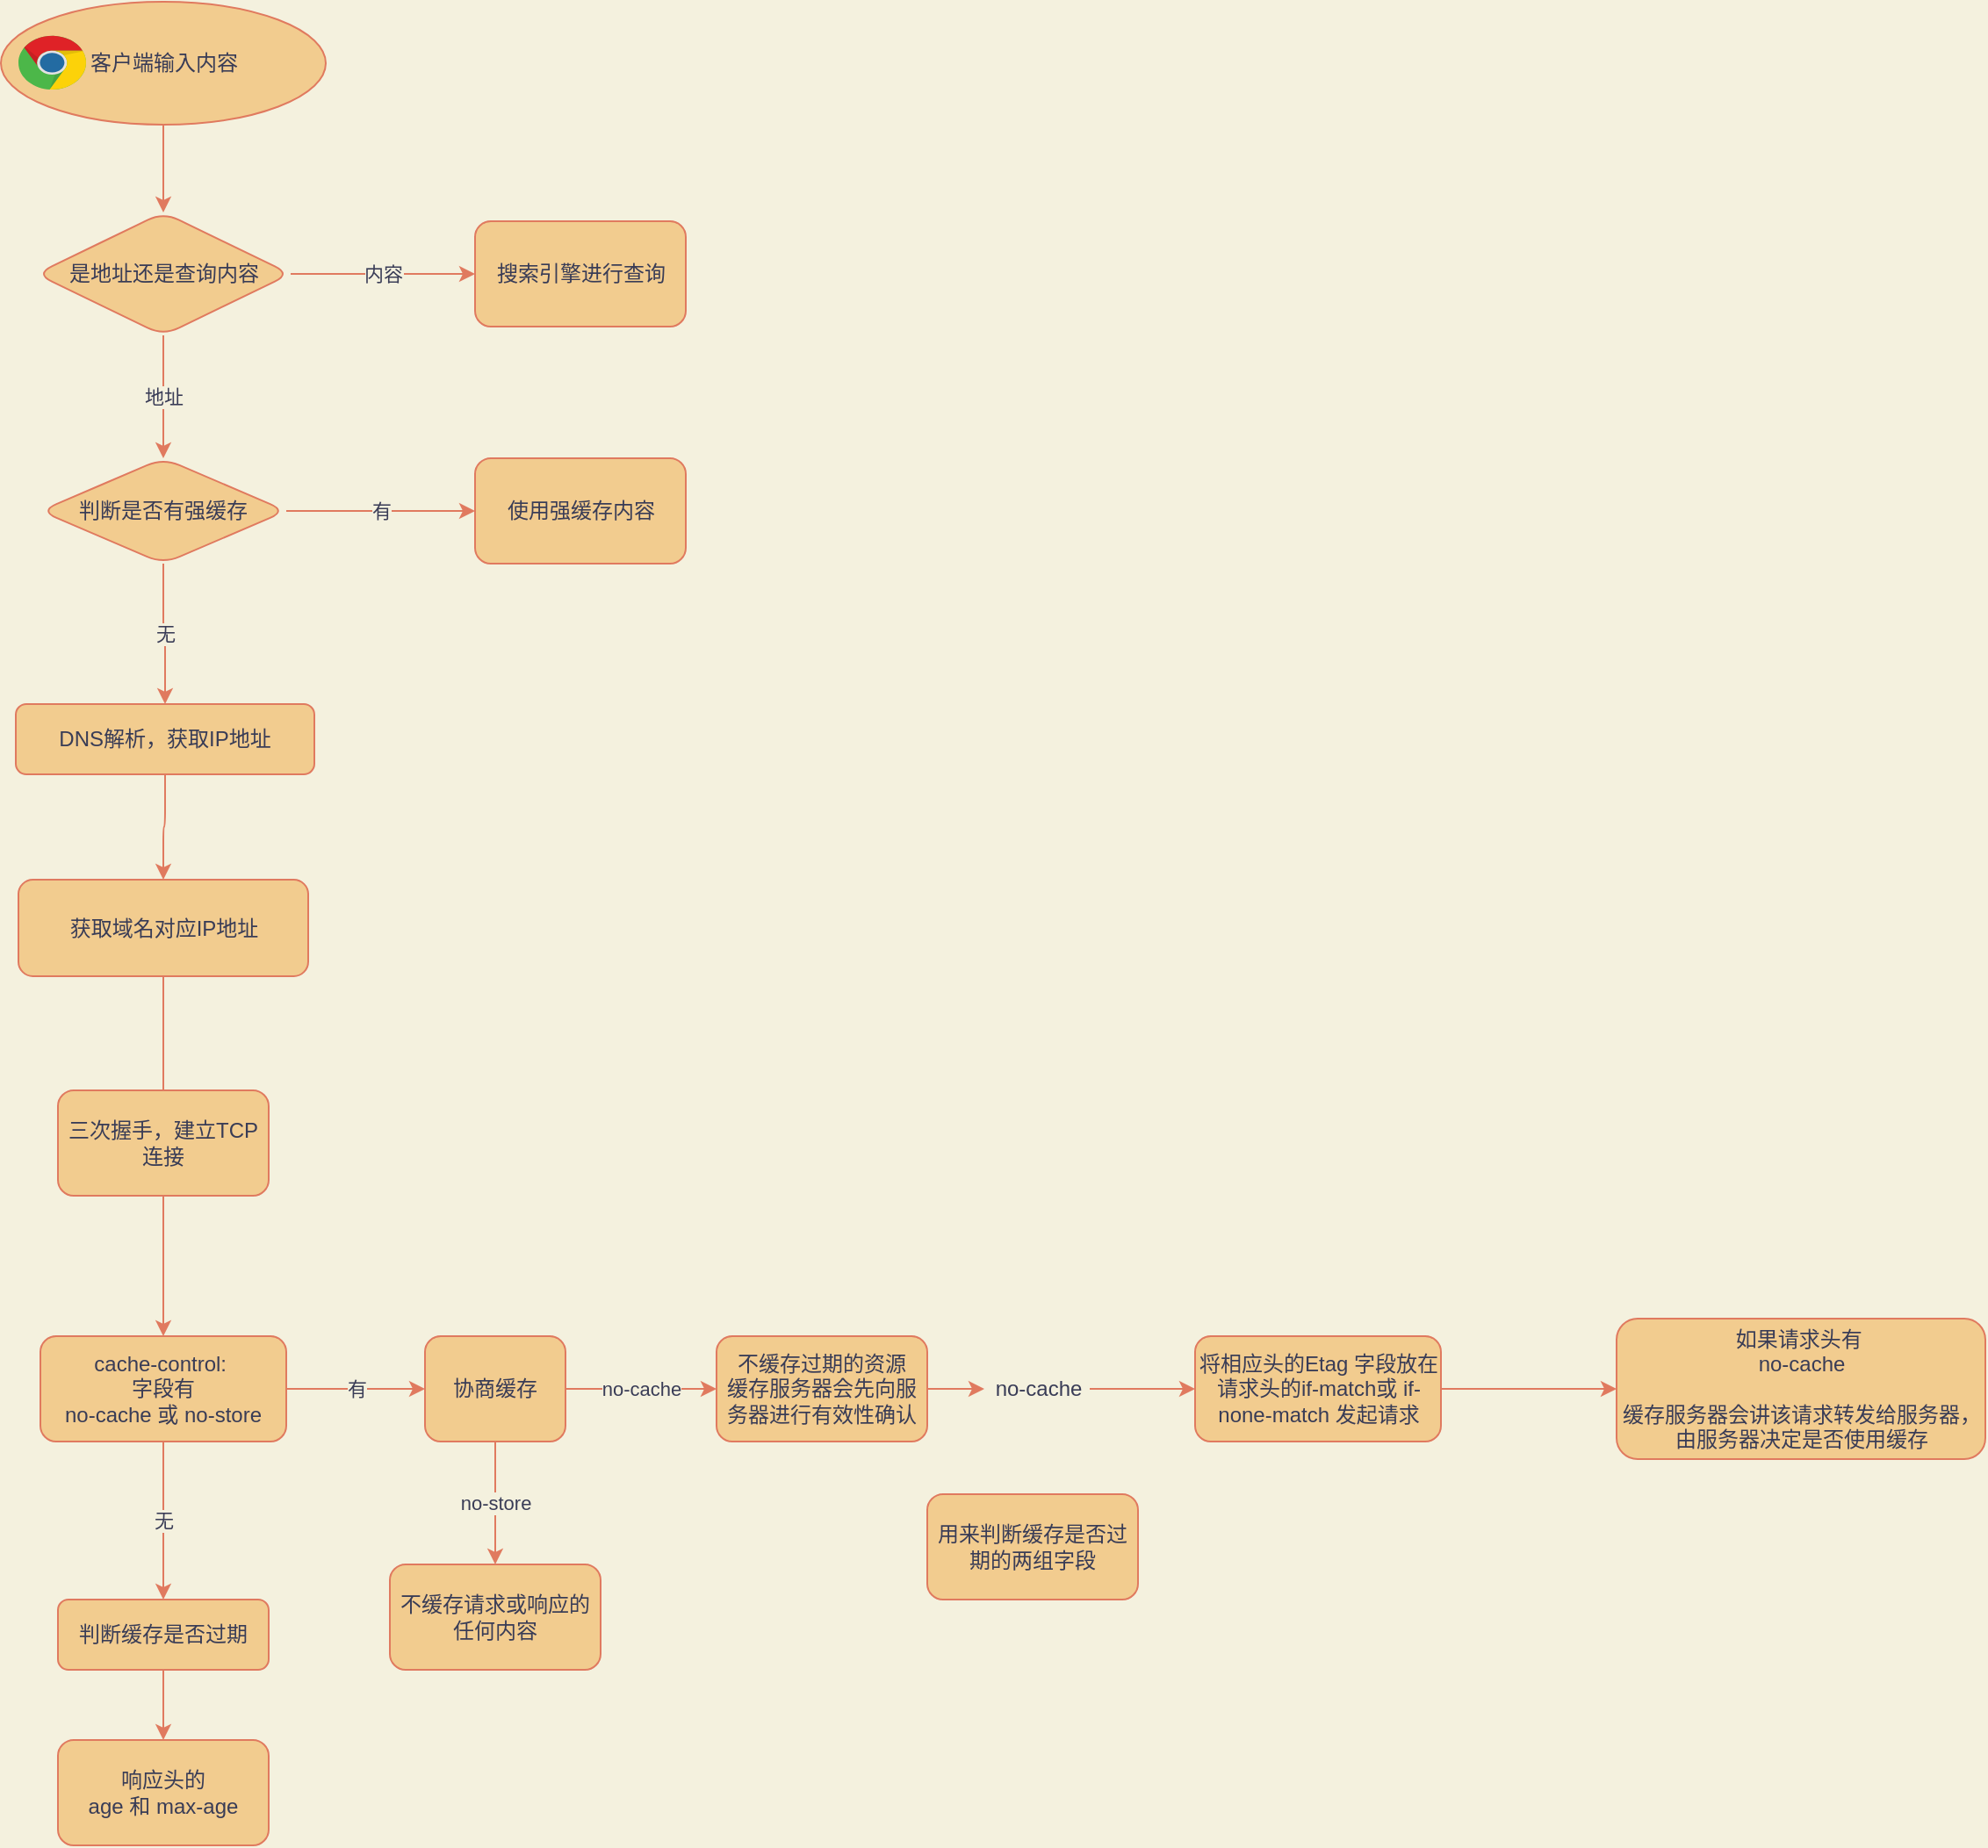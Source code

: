 <mxfile>
    <diagram id="C5RBs43oDa-KdzZeNtuy" name="Page-1">
        <mxGraphModel dx="0" dy="627" grid="1" gridSize="10" guides="1" tooltips="1" connect="1" arrows="1" fold="1" page="1" pageScale="1" pageWidth="827" pageHeight="1169" background="#F4F1DE" math="0" shadow="0">
            <root>
                <mxCell id="WIyWlLk6GJQsqaUBKTNV-0"/>
                <mxCell id="WIyWlLk6GJQsqaUBKTNV-1" parent="WIyWlLk6GJQsqaUBKTNV-0"/>
                <mxCell id="241" style="edgeStyle=orthogonalEdgeStyle;orthogonalLoop=1;jettySize=auto;html=1;strokeColor=#E07A5F;fontColor=#393C56;labelBackgroundColor=#F4F1DE;" parent="WIyWlLk6GJQsqaUBKTNV-1" source="142" edge="1">
                    <mxGeometry relative="1" as="geometry">
                        <mxPoint x="185" y="660" as="targetPoint"/>
                    </mxGeometry>
                </mxCell>
                <mxCell id="142" value="获取域名对应IP地址" style="whiteSpace=wrap;html=1;fillColor=#F2CC8F;strokeColor=#E07A5F;fontColor=#393C56;rounded=1;" parent="WIyWlLk6GJQsqaUBKTNV-1" vertex="1">
                    <mxGeometry x="102.5" y="510" width="165" height="55" as="geometry"/>
                </mxCell>
                <mxCell id="145" value="cache-control:&amp;nbsp;&lt;br&gt;字段有&lt;br&gt;no-cache 或 no-store" style="whiteSpace=wrap;html=1;fillColor=#F2CC8F;strokeColor=#E07A5F;fontColor=#393C56;rounded=1;" parent="WIyWlLk6GJQsqaUBKTNV-1" vertex="1">
                    <mxGeometry x="115" y="770" width="140" height="60" as="geometry"/>
                </mxCell>
                <mxCell id="210" value="no-cache" style="edgeStyle=orthogonalEdgeStyle;orthogonalLoop=1;jettySize=auto;html=1;strokeColor=#E07A5F;fontColor=#393C56;labelBackgroundColor=#F4F1DE;" parent="WIyWlLk6GJQsqaUBKTNV-1" source="148" target="157" edge="1">
                    <mxGeometry relative="1" as="geometry"/>
                </mxCell>
                <mxCell id="275" value="no-store" style="edgeStyle=orthogonalEdgeStyle;orthogonalLoop=1;jettySize=auto;html=1;strokeColor=#E07A5F;fontColor=#393C56;labelBackgroundColor=#F4F1DE;" parent="WIyWlLk6GJQsqaUBKTNV-1" source="148" target="274" edge="1">
                    <mxGeometry relative="1" as="geometry"/>
                </mxCell>
                <mxCell id="148" value="协商缓存" style="whiteSpace=wrap;html=1;fillColor=#F2CC8F;strokeColor=#E07A5F;fontColor=#393C56;rounded=1;" parent="WIyWlLk6GJQsqaUBKTNV-1" vertex="1">
                    <mxGeometry x="334" y="770" width="80" height="60" as="geometry"/>
                </mxCell>
                <mxCell id="149" style="edgeStyle=orthogonalEdgeStyle;orthogonalLoop=1;jettySize=auto;html=1;exitX=0.5;exitY=1;exitDx=0;exitDy=0;strokeColor=#E07A5F;fontColor=#393C56;labelBackgroundColor=#F4F1DE;" parent="WIyWlLk6GJQsqaUBKTNV-1" source="150" target="152" edge="1">
                    <mxGeometry relative="1" as="geometry">
                        <mxPoint x="192.5" y="920" as="targetPoint"/>
                    </mxGeometry>
                </mxCell>
                <mxCell id="150" value="判断缓存是否过期" style="whiteSpace=wrap;html=1;fillColor=#F2CC8F;strokeColor=#E07A5F;fontColor=#393C56;rounded=1;" parent="WIyWlLk6GJQsqaUBKTNV-1" vertex="1">
                    <mxGeometry x="125" y="920" width="120" height="40" as="geometry"/>
                </mxCell>
                <mxCell id="152" value="响应头的&lt;br&gt;age 和 max-age" style="whiteSpace=wrap;html=1;fillColor=#F2CC8F;strokeColor=#E07A5F;fontColor=#393C56;rounded=1;" parent="WIyWlLk6GJQsqaUBKTNV-1" vertex="1">
                    <mxGeometry x="125" y="1000" width="120" height="60" as="geometry"/>
                </mxCell>
                <mxCell id="214" value="" style="edgeStyle=orthogonalEdgeStyle;orthogonalLoop=1;jettySize=auto;html=1;strokeColor=#E07A5F;fontColor=#393C56;labelBackgroundColor=#F4F1DE;" parent="WIyWlLk6GJQsqaUBKTNV-1" source="155" target="213" edge="1">
                    <mxGeometry relative="1" as="geometry"/>
                </mxCell>
                <mxCell id="155" value="将相应头的Etag 字段放在请求头的if-match或 if-none-match 发起请求" style="whiteSpace=wrap;html=1;fillColor=#F2CC8F;strokeColor=#E07A5F;fontColor=#393C56;rounded=1;" parent="WIyWlLk6GJQsqaUBKTNV-1" vertex="1">
                    <mxGeometry x="772.5" y="770" width="140" height="60" as="geometry"/>
                </mxCell>
                <mxCell id="211" value="" style="edgeStyle=orthogonalEdgeStyle;orthogonalLoop=1;jettySize=auto;html=1;strokeColor=#E07A5F;fontColor=#393C56;labelBackgroundColor=#F4F1DE;" parent="WIyWlLk6GJQsqaUBKTNV-1" source="157" target="158" edge="1">
                    <mxGeometry relative="1" as="geometry"/>
                </mxCell>
                <mxCell id="157" value="不缓存过期的资源&lt;br&gt;缓存服务器会先向服务器进行有效性确认" style="whiteSpace=wrap;html=1;fillColor=#F2CC8F;strokeColor=#E07A5F;fontColor=#393C56;rounded=1;" parent="WIyWlLk6GJQsqaUBKTNV-1" vertex="1">
                    <mxGeometry x="500" y="770" width="120" height="60" as="geometry"/>
                </mxCell>
                <mxCell id="212" value="" style="edgeStyle=orthogonalEdgeStyle;orthogonalLoop=1;jettySize=auto;html=1;strokeColor=#E07A5F;fontColor=#393C56;labelBackgroundColor=#F4F1DE;" parent="WIyWlLk6GJQsqaUBKTNV-1" source="158" target="155" edge="1">
                    <mxGeometry relative="1" as="geometry"/>
                </mxCell>
                <mxCell id="158" value="no-cache" style="text;html=1;align=center;verticalAlign=middle;resizable=0;points=[];autosize=1;strokeColor=none;fontColor=#393C56;rounded=1;" parent="WIyWlLk6GJQsqaUBKTNV-1" vertex="1">
                    <mxGeometry x="652.5" y="790" width="60" height="20" as="geometry"/>
                </mxCell>
                <mxCell id="254" value="内容" style="edgeStyle=orthogonalEdgeStyle;orthogonalLoop=1;jettySize=auto;html=1;entryX=0;entryY=0.5;entryDx=0;entryDy=0;strokeColor=#E07A5F;fontColor=#393C56;labelBackgroundColor=#F4F1DE;" parent="WIyWlLk6GJQsqaUBKTNV-1" source="163" target="261" edge="1">
                    <mxGeometry relative="1" as="geometry">
                        <mxPoint x="380" y="130" as="targetPoint"/>
                    </mxGeometry>
                </mxCell>
                <mxCell id="269" value="地址" style="edgeStyle=orthogonalEdgeStyle;orthogonalLoop=1;jettySize=auto;html=1;strokeColor=#E07A5F;fontColor=#393C56;labelBackgroundColor=#F4F1DE;" parent="WIyWlLk6GJQsqaUBKTNV-1" source="163" target="257" edge="1">
                    <mxGeometry relative="1" as="geometry"/>
                </mxCell>
                <mxCell id="163" value="是地址还是查询内容" style="rhombus;whiteSpace=wrap;html=1;fillColor=#F2CC8F;strokeColor=#E07A5F;fontColor=#393C56;rounded=1;" parent="WIyWlLk6GJQsqaUBKTNV-1" vertex="1">
                    <mxGeometry x="112.5" y="130" width="145" height="70" as="geometry"/>
                </mxCell>
                <mxCell id="270" value="" style="edgeStyle=orthogonalEdgeStyle;orthogonalLoop=1;jettySize=auto;html=1;strokeColor=#E07A5F;fontColor=#393C56;labelBackgroundColor=#F4F1DE;" parent="WIyWlLk6GJQsqaUBKTNV-1" source="167" target="163" edge="1">
                    <mxGeometry relative="1" as="geometry"/>
                </mxCell>
                <mxCell id="167" value="客户端输入内容" style="ellipse;whiteSpace=wrap;html=1;fillColor=#F2CC8F;strokeColor=#E07A5F;fontColor=#393C56;rounded=1;" parent="WIyWlLk6GJQsqaUBKTNV-1" vertex="1">
                    <mxGeometry x="92.5" y="10" width="185" height="70" as="geometry"/>
                </mxCell>
                <mxCell id="265" style="edgeStyle=orthogonalEdgeStyle;orthogonalLoop=1;jettySize=auto;html=1;entryX=0.5;entryY=0;entryDx=0;entryDy=0;strokeColor=#E07A5F;fontColor=#393C56;labelBackgroundColor=#F4F1DE;" parent="WIyWlLk6GJQsqaUBKTNV-1" source="203" target="142" edge="1">
                    <mxGeometry relative="1" as="geometry"/>
                </mxCell>
                <mxCell id="213" value="如果请求头有&amp;nbsp;&lt;br&gt;no-cache&lt;br&gt;&lt;br&gt;缓存服务器会讲该请求转发给服务器，由服务器决定是否使用缓存" style="whiteSpace=wrap;html=1;fillColor=#F2CC8F;strokeColor=#E07A5F;fontColor=#393C56;rounded=1;" parent="WIyWlLk6GJQsqaUBKTNV-1" vertex="1">
                    <mxGeometry x="1012.5" y="760" width="210" height="80" as="geometry"/>
                </mxCell>
                <mxCell id="223" value="" style="endArrow=classic;html=1;entryX=0;entryY=0.5;entryDx=0;entryDy=0;strokeColor=#E07A5F;fontColor=#393C56;labelBackgroundColor=#F4F1DE;" parent="WIyWlLk6GJQsqaUBKTNV-1" source="145" target="148" edge="1">
                    <mxGeometry relative="1" as="geometry">
                        <mxPoint x="202.5" y="790" as="sourcePoint"/>
                        <mxPoint x="362.5" y="790" as="targetPoint"/>
                    </mxGeometry>
                </mxCell>
                <mxCell id="224" value="有" style="edgeLabel;resizable=0;html=1;align=center;verticalAlign=middle;fontColor=#393C56;rounded=1;labelBackgroundColor=#F4F1DE;" parent="223" connectable="0" vertex="1">
                    <mxGeometry relative="1" as="geometry"/>
                </mxCell>
                <mxCell id="227" value="" style="endArrow=classic;html=1;exitX=0.5;exitY=1;exitDx=0;exitDy=0;entryX=0.5;entryY=0;entryDx=0;entryDy=0;strokeColor=#E07A5F;fontColor=#393C56;labelBackgroundColor=#F4F1DE;" parent="WIyWlLk6GJQsqaUBKTNV-1" source="145" target="150" edge="1">
                    <mxGeometry relative="1" as="geometry">
                        <mxPoint x="142.5" y="880" as="sourcePoint"/>
                        <mxPoint x="242.5" y="880" as="targetPoint"/>
                    </mxGeometry>
                </mxCell>
                <mxCell id="228" value="无" style="edgeLabel;resizable=0;html=1;align=center;verticalAlign=middle;fontColor=#393C56;rounded=1;labelBackgroundColor=#F4F1DE;" parent="227" connectable="0" vertex="1">
                    <mxGeometry relative="1" as="geometry"/>
                </mxCell>
                <mxCell id="258" value="有" style="edgeStyle=orthogonalEdgeStyle;orthogonalLoop=1;jettySize=auto;html=1;entryX=0;entryY=0.5;entryDx=0;entryDy=0;strokeColor=#E07A5F;fontColor=#393C56;labelBackgroundColor=#F4F1DE;" parent="WIyWlLk6GJQsqaUBKTNV-1" source="257" target="260" edge="1">
                    <mxGeometry relative="1" as="geometry">
                        <mxPoint x="340" y="330" as="targetPoint"/>
                    </mxGeometry>
                </mxCell>
                <mxCell id="259" value="无" style="edgeStyle=orthogonalEdgeStyle;orthogonalLoop=1;jettySize=auto;html=1;entryX=0.5;entryY=0;entryDx=0;entryDy=0;strokeColor=#E07A5F;fontColor=#393C56;labelBackgroundColor=#F4F1DE;" parent="WIyWlLk6GJQsqaUBKTNV-1" source="257" target="203" edge="1">
                    <mxGeometry relative="1" as="geometry">
                        <mxPoint x="183" y="410" as="targetPoint"/>
                    </mxGeometry>
                </mxCell>
                <mxCell id="257" value="&lt;span&gt;判断是否有强缓存&lt;/span&gt;" style="rhombus;whiteSpace=wrap;html=1;fillColor=#F2CC8F;strokeColor=#E07A5F;fontColor=#393C56;rounded=1;" parent="WIyWlLk6GJQsqaUBKTNV-1" vertex="1">
                    <mxGeometry x="115" y="270" width="140" height="60" as="geometry"/>
                </mxCell>
                <mxCell id="260" value="使用强缓存内容" style="whiteSpace=wrap;html=1;fillColor=#F2CC8F;strokeColor=#E07A5F;fontColor=#393C56;rounded=1;" parent="WIyWlLk6GJQsqaUBKTNV-1" vertex="1">
                    <mxGeometry x="362.5" y="270" width="120" height="60" as="geometry"/>
                </mxCell>
                <mxCell id="261" value="&lt;span&gt;搜索引擎进行查询&lt;/span&gt;" style="whiteSpace=wrap;html=1;fillColor=#F2CC8F;strokeColor=#E07A5F;fontColor=#393C56;rounded=1;" parent="WIyWlLk6GJQsqaUBKTNV-1" vertex="1">
                    <mxGeometry x="362.5" y="135" width="120" height="60" as="geometry"/>
                </mxCell>
                <mxCell id="267" style="edgeStyle=orthogonalEdgeStyle;orthogonalLoop=1;jettySize=auto;html=1;strokeColor=#E07A5F;fontColor=#393C56;labelBackgroundColor=#F4F1DE;" parent="WIyWlLk6GJQsqaUBKTNV-1" source="266" target="145" edge="1">
                    <mxGeometry relative="1" as="geometry"/>
                </mxCell>
                <mxCell id="266" value="三次握手，建立TCP连接" style="whiteSpace=wrap;html=1;fillColor=#F2CC8F;strokeColor=#E07A5F;fontColor=#393C56;rounded=1;" parent="WIyWlLk6GJQsqaUBKTNV-1" vertex="1">
                    <mxGeometry x="125" y="630" width="120" height="60" as="geometry"/>
                </mxCell>
                <mxCell id="274" value="不缓存请求或响应的任何内容&lt;br&gt;" style="whiteSpace=wrap;html=1;fillColor=#F2CC8F;strokeColor=#E07A5F;fontColor=#393C56;rounded=1;" parent="WIyWlLk6GJQsqaUBKTNV-1" vertex="1">
                    <mxGeometry x="314" y="900" width="120" height="60" as="geometry"/>
                </mxCell>
                <mxCell id="276" value="用来判断缓存是否过期的两组字段" style="whiteSpace=wrap;html=1;fillColor=#F2CC8F;strokeColor=#E07A5F;fontColor=#393C56;rounded=1;" parent="WIyWlLk6GJQsqaUBKTNV-1" vertex="1">
                    <mxGeometry x="620" y="860" width="120" height="60" as="geometry"/>
                </mxCell>
                <mxCell id="203" value="DNS解析，获取IP地址" style="whiteSpace=wrap;html=1;fillColor=#F2CC8F;strokeColor=#E07A5F;fontColor=#393C56;rounded=1;" parent="WIyWlLk6GJQsqaUBKTNV-1" vertex="1">
                    <mxGeometry x="101" y="410" width="170" height="40" as="geometry"/>
                </mxCell>
                <mxCell id="278" value="" style="dashed=0;outlineConnect=0;html=1;align=center;labelPosition=center;verticalLabelPosition=bottom;verticalAlign=top;shape=mxgraph.weblogos.chrome;rounded=1;fontColor=#393C56;strokeColor=#E07A5F;fillColor=#F2CC8F;" parent="WIyWlLk6GJQsqaUBKTNV-1" vertex="1">
                    <mxGeometry x="102.5" y="29.33" width="39" height="31.35" as="geometry"/>
                </mxCell>
            </root>
        </mxGraphModel>
    </diagram>
</mxfile>